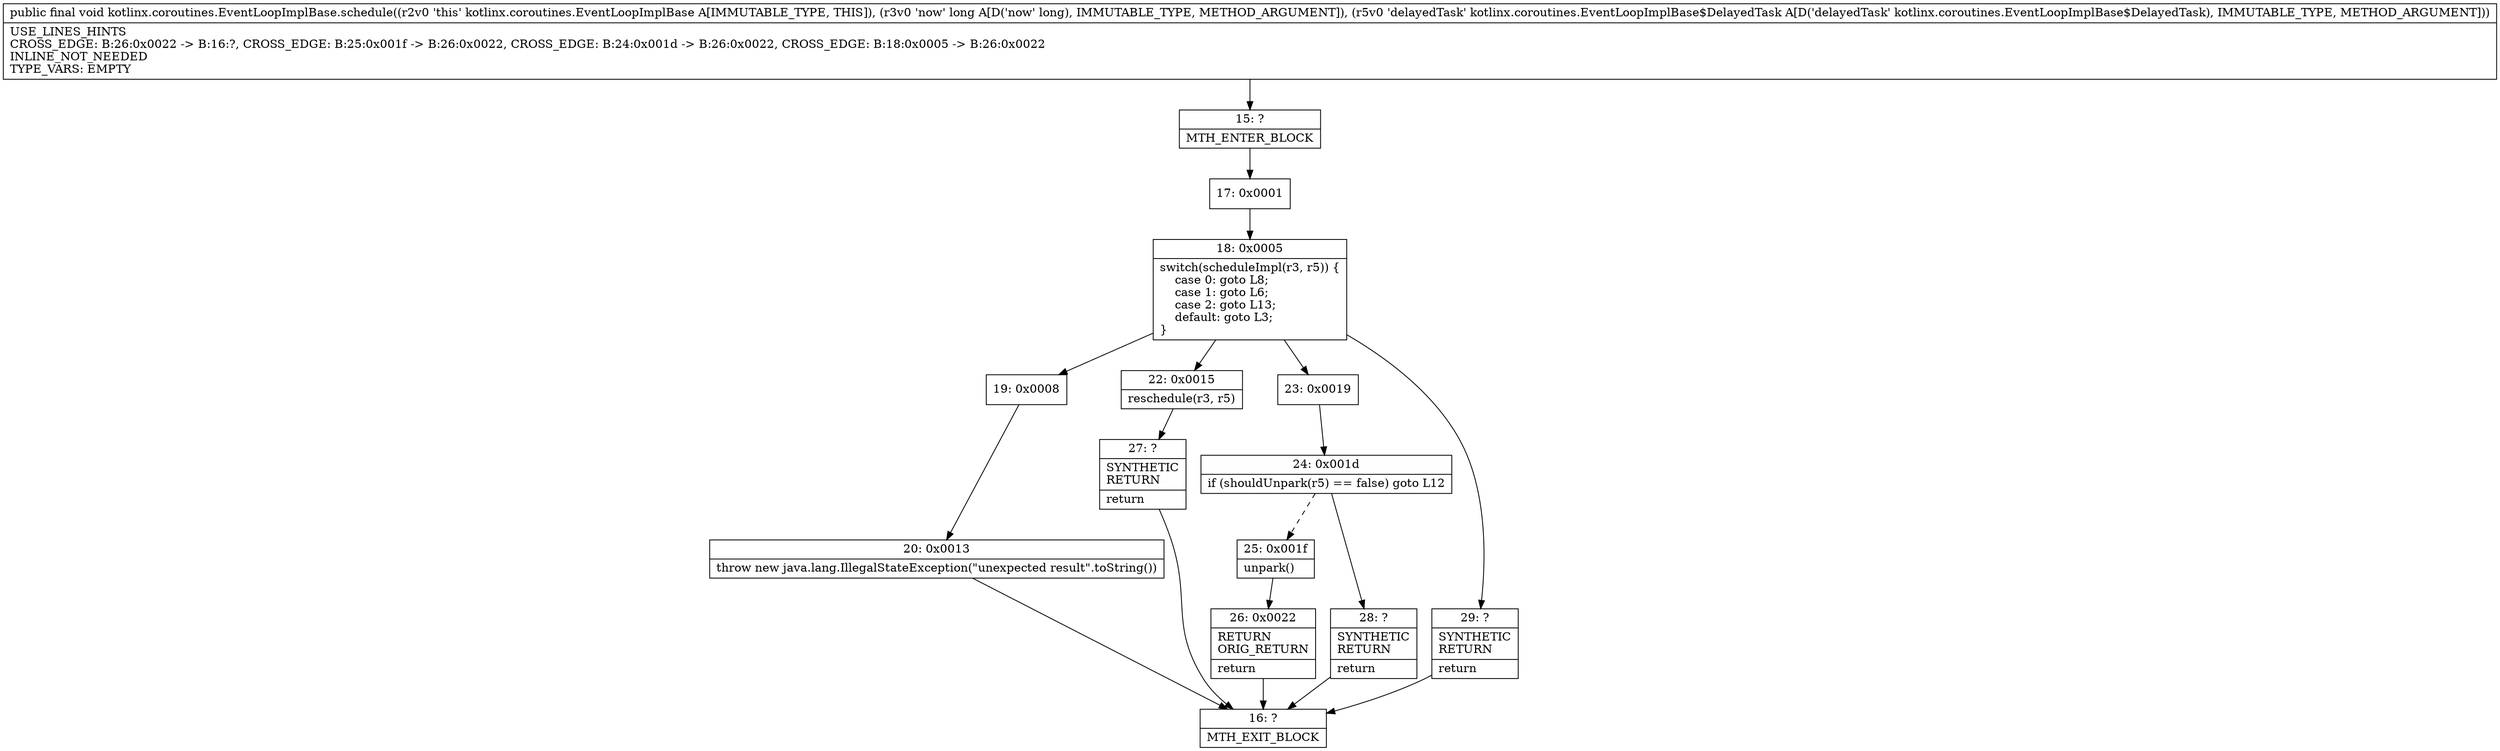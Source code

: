 digraph "CFG forkotlinx.coroutines.EventLoopImplBase.schedule(JLkotlinx\/coroutines\/EventLoopImplBase$DelayedTask;)V" {
Node_15 [shape=record,label="{15\:\ ?|MTH_ENTER_BLOCK\l}"];
Node_17 [shape=record,label="{17\:\ 0x0001}"];
Node_18 [shape=record,label="{18\:\ 0x0005|switch(scheduleImpl(r3, r5)) \{\l    case 0: goto L8;\l    case 1: goto L6;\l    case 2: goto L13;\l    default: goto L3;\l\}\l}"];
Node_19 [shape=record,label="{19\:\ 0x0008}"];
Node_20 [shape=record,label="{20\:\ 0x0013|throw new java.lang.IllegalStateException(\"unexpected result\".toString())\l}"];
Node_16 [shape=record,label="{16\:\ ?|MTH_EXIT_BLOCK\l}"];
Node_22 [shape=record,label="{22\:\ 0x0015|reschedule(r3, r5)\l}"];
Node_27 [shape=record,label="{27\:\ ?|SYNTHETIC\lRETURN\l|return\l}"];
Node_23 [shape=record,label="{23\:\ 0x0019}"];
Node_24 [shape=record,label="{24\:\ 0x001d|if (shouldUnpark(r5) == false) goto L12\l}"];
Node_25 [shape=record,label="{25\:\ 0x001f|unpark()\l}"];
Node_26 [shape=record,label="{26\:\ 0x0022|RETURN\lORIG_RETURN\l|return\l}"];
Node_28 [shape=record,label="{28\:\ ?|SYNTHETIC\lRETURN\l|return\l}"];
Node_29 [shape=record,label="{29\:\ ?|SYNTHETIC\lRETURN\l|return\l}"];
MethodNode[shape=record,label="{public final void kotlinx.coroutines.EventLoopImplBase.schedule((r2v0 'this' kotlinx.coroutines.EventLoopImplBase A[IMMUTABLE_TYPE, THIS]), (r3v0 'now' long A[D('now' long), IMMUTABLE_TYPE, METHOD_ARGUMENT]), (r5v0 'delayedTask' kotlinx.coroutines.EventLoopImplBase$DelayedTask A[D('delayedTask' kotlinx.coroutines.EventLoopImplBase$DelayedTask), IMMUTABLE_TYPE, METHOD_ARGUMENT]))  | USE_LINES_HINTS\lCROSS_EDGE: B:26:0x0022 \-\> B:16:?, CROSS_EDGE: B:25:0x001f \-\> B:26:0x0022, CROSS_EDGE: B:24:0x001d \-\> B:26:0x0022, CROSS_EDGE: B:18:0x0005 \-\> B:26:0x0022\lINLINE_NOT_NEEDED\lTYPE_VARS: EMPTY\l}"];
MethodNode -> Node_15;Node_15 -> Node_17;
Node_17 -> Node_18;
Node_18 -> Node_19;
Node_18 -> Node_22;
Node_18 -> Node_23;
Node_18 -> Node_29;
Node_19 -> Node_20;
Node_20 -> Node_16;
Node_22 -> Node_27;
Node_27 -> Node_16;
Node_23 -> Node_24;
Node_24 -> Node_25[style=dashed];
Node_24 -> Node_28;
Node_25 -> Node_26;
Node_26 -> Node_16;
Node_28 -> Node_16;
Node_29 -> Node_16;
}

